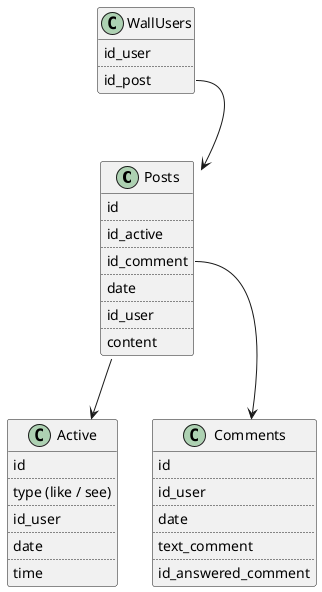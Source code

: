 @startuml
class Posts {
    id 
    ..
    id_active
    ..
    id_comment
    ..
    date
    ..
    id_user
    ..
    content
}

class Comments {
    id
    ..
    id_user
    ..
    date
    ..
    text_comment
    ..
    id_answered_comment
}

class Active {
    id
    ..
    type (like / see)
    ..
    id_user
    ..
    date
    ..
    time
}

class WallUsers {
    id_user
    ..
    id_post
}

WallUsers::id_post --> Posts

Posts::id_comment --> Comments
Posts::list_likes --> Active



' Kafka --> Posts #green;line.dotted;text:green : info о посте 
' Kafka --> Comments #green;line.dotted;text:green : info о комментарии
' Kafka --> Likes #green;line.dotted;text:green : info о лайке







@enduml